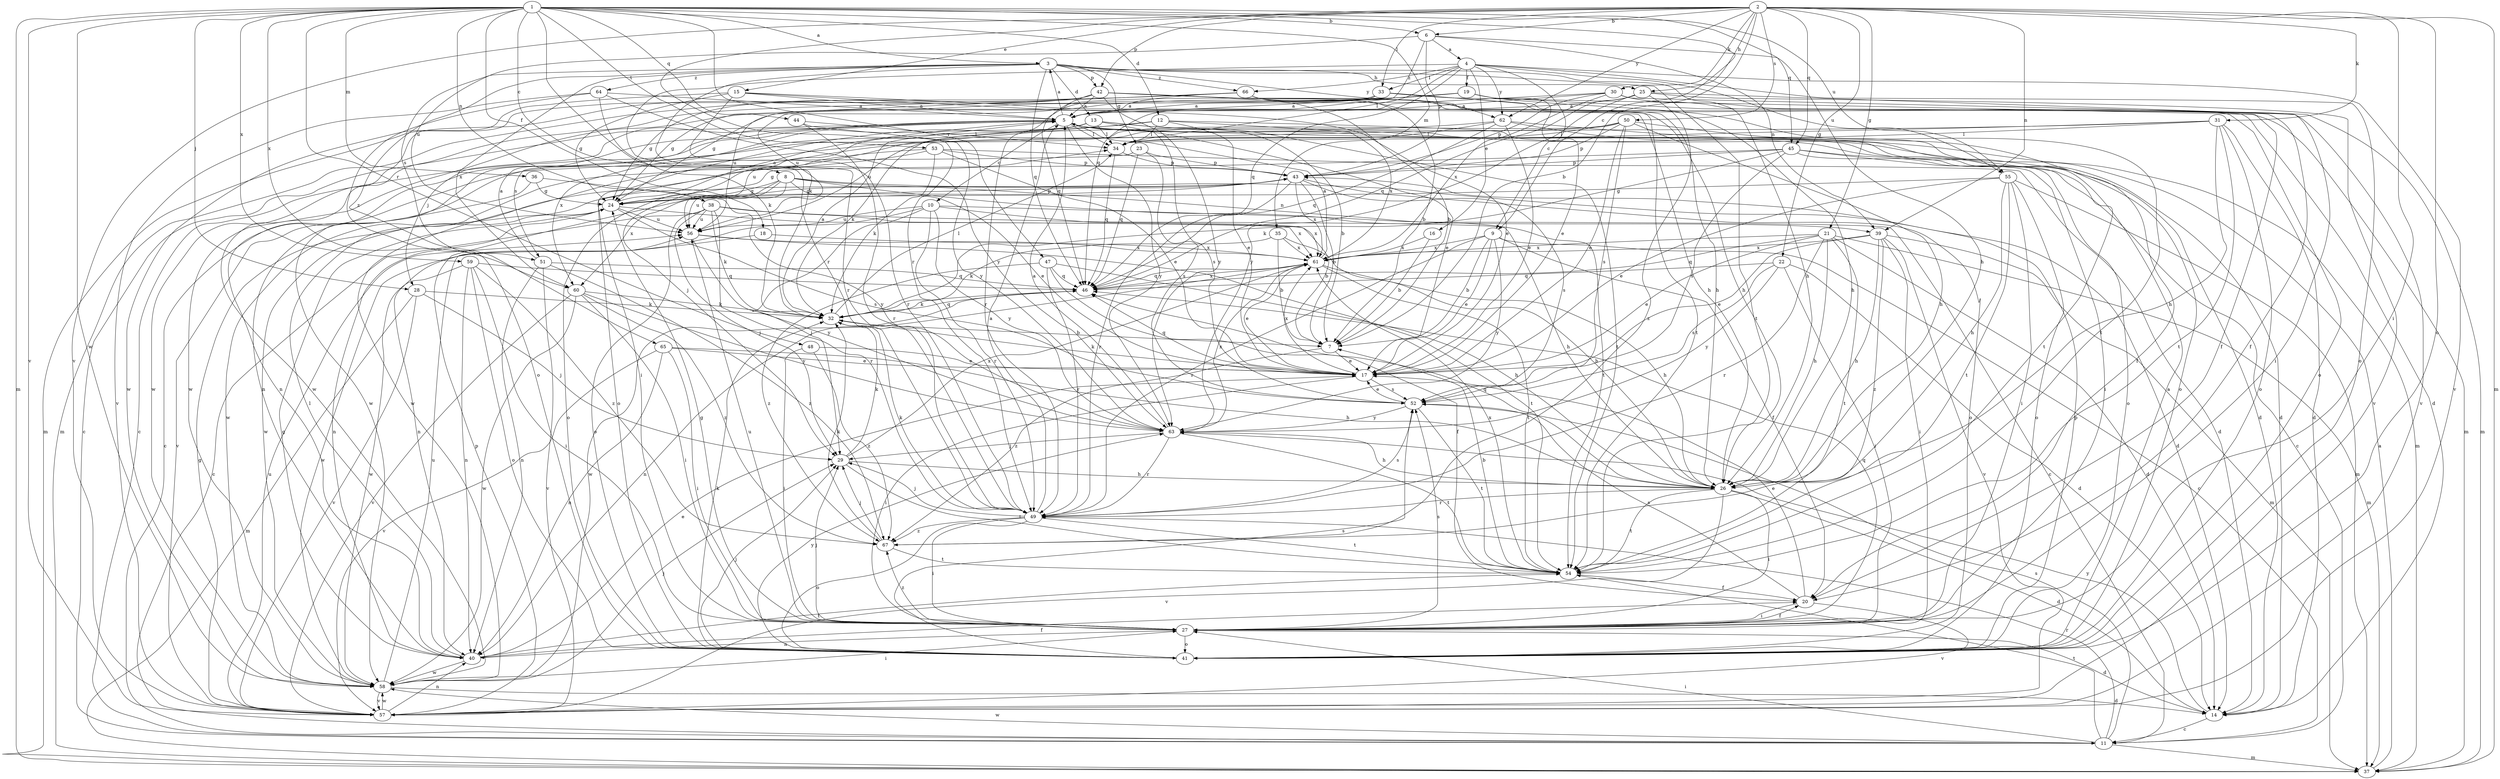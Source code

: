 strict digraph  {
	1 -> 3 [label=a];
	5 -> 3 [label=a];
	6 -> 4 [label=a];
	15 -> 5 [label=a];
	19 -> 5 [label=a];
	24 -> 5 [label=a];
	25 -> 5 [label=a];
	30 -> 5 [label=a];
	32 -> 5 [label=a];
	33 -> 5 [label=a];
	37 -> 5 [label=a];
	41 -> 5 [label=a];
	42 -> 5 [label=a];
	49 -> 5 [label=a];
	51 -> 5 [label=a];
	61 -> 5 [label=a];
	63 -> 5 [label=a];
	64 -> 5 [label=a];
	66 -> 5 [label=a];
	1 -> 6 [label=b];
	2 -> 6 [label=b];
	2 -> 7 [label=b];
	9 -> 7 [label=b];
	13 -> 7 [label=b];
	16 -> 7 [label=b];
	24 -> 7 [label=b];
	32 -> 7 [label=b];
	35 -> 7 [label=b];
	42 -> 7 [label=b];
	43 -> 7 [label=b];
	54 -> 7 [label=b];
	66 -> 7 [label=b];
	1 -> 8 [label=c];
	1 -> 9 [label=c];
	4 -> 9 [label=c];
	5 -> 10 [label=c];
	5 -> 11 [label=c];
	9 -> 11 [label=c];
	10 -> 11 [label=c];
	12 -> 11 [label=c];
	14 -> 11 [label=c];
	23 -> 11 [label=c];
	38 -> 11 [label=c];
	45 -> 11 [label=c];
	1 -> 12 [label=d];
	3 -> 13 [label=d];
	5 -> 14 [label=d];
	8 -> 14 [label=d];
	12 -> 14 [label=d];
	21 -> 14 [label=d];
	22 -> 14 [label=d];
	26 -> 14 [label=d];
	27 -> 14 [label=d];
	31 -> 14 [label=d];
	33 -> 14 [label=d];
	53 -> 14 [label=d];
	58 -> 14 [label=d];
	2 -> 15 [label=e];
	4 -> 16 [label=e];
	5 -> 17 [label=e];
	7 -> 17 [label=e];
	8 -> 17 [label=e];
	9 -> 17 [label=e];
	12 -> 17 [label=e];
	15 -> 17 [label=e];
	19 -> 17 [label=e];
	20 -> 17 [label=e];
	21 -> 17 [label=e];
	39 -> 17 [label=e];
	40 -> 17 [label=e];
	48 -> 17 [label=e];
	50 -> 17 [label=e];
	52 -> 17 [label=e];
	53 -> 17 [label=e];
	55 -> 17 [label=e];
	61 -> 17 [label=e];
	62 -> 17 [label=e];
	65 -> 17 [label=e];
	1 -> 18 [label=f];
	4 -> 19 [label=f];
	9 -> 20 [label=f];
	19 -> 20 [label=f];
	27 -> 20 [label=f];
	30 -> 20 [label=f];
	40 -> 20 [label=f];
	47 -> 20 [label=f];
	50 -> 20 [label=f];
	54 -> 20 [label=f];
	2 -> 21 [label=g];
	2 -> 22 [label=g];
	3 -> 23 [label=g];
	8 -> 24 [label=g];
	15 -> 24 [label=g];
	19 -> 24 [label=g];
	27 -> 24 [label=g];
	36 -> 24 [label=g];
	40 -> 24 [label=g];
	42 -> 24 [label=g];
	43 -> 24 [label=g];
	45 -> 24 [label=g];
	55 -> 24 [label=g];
	57 -> 24 [label=g];
	66 -> 24 [label=g];
	2 -> 25 [label=h];
	3 -> 25 [label=h];
	3 -> 26 [label=h];
	6 -> 26 [label=h];
	15 -> 26 [label=h];
	21 -> 26 [label=h];
	29 -> 26 [label=h];
	31 -> 26 [label=h];
	33 -> 26 [label=h];
	35 -> 26 [label=h];
	38 -> 26 [label=h];
	39 -> 26 [label=h];
	42 -> 26 [label=h];
	47 -> 26 [label=h];
	50 -> 26 [label=h];
	55 -> 26 [label=h];
	61 -> 26 [label=h];
	63 -> 26 [label=h];
	65 -> 26 [label=h];
	66 -> 26 [label=h];
	2 -> 27 [label=i];
	11 -> 27 [label=i];
	13 -> 27 [label=i];
	17 -> 27 [label=i];
	20 -> 27 [label=i];
	22 -> 27 [label=i];
	25 -> 27 [label=i];
	26 -> 27 [label=i];
	39 -> 27 [label=i];
	45 -> 27 [label=i];
	48 -> 27 [label=i];
	49 -> 27 [label=i];
	55 -> 27 [label=i];
	58 -> 27 [label=i];
	59 -> 27 [label=i];
	60 -> 27 [label=i];
	65 -> 27 [label=i];
	1 -> 28 [label=j];
	5 -> 28 [label=j];
	10 -> 29 [label=j];
	13 -> 29 [label=j];
	27 -> 29 [label=j];
	28 -> 29 [label=j];
	38 -> 29 [label=j];
	41 -> 29 [label=j];
	49 -> 29 [label=j];
	58 -> 29 [label=j];
	63 -> 29 [label=j];
	67 -> 29 [label=j];
	2 -> 30 [label=k];
	2 -> 31 [label=k];
	4 -> 32 [label=k];
	13 -> 32 [label=k];
	17 -> 32 [label=k];
	28 -> 32 [label=k];
	29 -> 32 [label=k];
	35 -> 32 [label=k];
	38 -> 32 [label=k];
	41 -> 32 [label=k];
	45 -> 32 [label=k];
	46 -> 32 [label=k];
	49 -> 32 [label=k];
	53 -> 32 [label=k];
	60 -> 32 [label=k];
	64 -> 32 [label=k];
	67 -> 32 [label=k];
	2 -> 33 [label=l];
	4 -> 33 [label=l];
	4 -> 34 [label=l];
	5 -> 34 [label=l];
	12 -> 34 [label=l];
	13 -> 34 [label=l];
	31 -> 34 [label=l];
	32 -> 34 [label=l];
	40 -> 34 [label=l];
	44 -> 34 [label=l];
	50 -> 34 [label=l];
	62 -> 34 [label=l];
	1 -> 35 [label=m];
	1 -> 36 [label=m];
	1 -> 37 [label=m];
	2 -> 37 [label=m];
	5 -> 37 [label=m];
	11 -> 37 [label=m];
	21 -> 37 [label=m];
	28 -> 37 [label=m];
	30 -> 37 [label=m];
	33 -> 37 [label=m];
	39 -> 37 [label=m];
	42 -> 37 [label=m];
	55 -> 37 [label=m];
	66 -> 37 [label=m];
	1 -> 38 [label=n];
	2 -> 39 [label=n];
	6 -> 39 [label=n];
	8 -> 39 [label=n];
	10 -> 40 [label=n];
	24 -> 40 [label=n];
	27 -> 40 [label=n];
	31 -> 40 [label=n];
	46 -> 40 [label=n];
	50 -> 40 [label=n];
	51 -> 40 [label=n];
	57 -> 40 [label=n];
	59 -> 40 [label=n];
	65 -> 40 [label=n];
	2 -> 41 [label=o];
	4 -> 41 [label=o];
	8 -> 41 [label=o];
	27 -> 41 [label=o];
	31 -> 41 [label=o];
	38 -> 41 [label=o];
	42 -> 41 [label=o];
	43 -> 41 [label=o];
	45 -> 41 [label=o];
	49 -> 41 [label=o];
	53 -> 41 [label=o];
	55 -> 41 [label=o];
	59 -> 41 [label=o];
	62 -> 41 [label=o];
	64 -> 41 [label=o];
	2 -> 42 [label=p];
	3 -> 42 [label=p];
	6 -> 43 [label=p];
	23 -> 43 [label=p];
	24 -> 43 [label=p];
	30 -> 43 [label=p];
	34 -> 43 [label=p];
	41 -> 43 [label=p];
	45 -> 43 [label=p];
	50 -> 43 [label=p];
	53 -> 43 [label=p];
	57 -> 43 [label=p];
	1 -> 44 [label=q];
	1 -> 45 [label=q];
	2 -> 45 [label=q];
	3 -> 46 [label=q];
	4 -> 46 [label=q];
	6 -> 46 [label=q];
	17 -> 46 [label=q];
	21 -> 46 [label=q];
	22 -> 46 [label=q];
	23 -> 46 [label=q];
	25 -> 46 [label=q];
	26 -> 46 [label=q];
	27 -> 46 [label=q];
	32 -> 46 [label=q];
	34 -> 46 [label=q];
	42 -> 46 [label=q];
	47 -> 46 [label=q];
	51 -> 46 [label=q];
	59 -> 46 [label=q];
	61 -> 46 [label=q];
	62 -> 46 [label=q];
	1 -> 47 [label=r];
	1 -> 48 [label=r];
	1 -> 49 [label=r];
	2 -> 49 [label=r];
	3 -> 49 [label=r];
	9 -> 49 [label=r];
	10 -> 49 [label=r];
	11 -> 49 [label=r];
	15 -> 49 [label=r];
	21 -> 49 [label=r];
	26 -> 49 [label=r];
	33 -> 49 [label=r];
	38 -> 49 [label=r];
	43 -> 49 [label=r];
	44 -> 49 [label=r];
	47 -> 49 [label=r];
	63 -> 49 [label=r];
	2 -> 50 [label=s];
	3 -> 51 [label=s];
	5 -> 51 [label=s];
	11 -> 52 [label=s];
	13 -> 52 [label=s];
	17 -> 52 [label=s];
	20 -> 52 [label=s];
	22 -> 52 [label=s];
	23 -> 52 [label=s];
	24 -> 52 [label=s];
	27 -> 52 [label=s];
	41 -> 52 [label=s];
	43 -> 52 [label=s];
	45 -> 52 [label=s];
	49 -> 52 [label=s];
	50 -> 52 [label=s];
	1 -> 53 [label=t];
	3 -> 54 [label=t];
	8 -> 54 [label=t];
	11 -> 54 [label=t];
	13 -> 54 [label=t];
	19 -> 54 [label=t];
	21 -> 54 [label=t];
	26 -> 54 [label=t];
	29 -> 54 [label=t];
	31 -> 54 [label=t];
	40 -> 54 [label=t];
	49 -> 54 [label=t];
	52 -> 54 [label=t];
	55 -> 54 [label=t];
	56 -> 54 [label=t];
	61 -> 54 [label=t];
	62 -> 54 [label=t];
	63 -> 54 [label=t];
	66 -> 54 [label=t];
	67 -> 54 [label=t];
	1 -> 55 [label=u];
	4 -> 55 [label=u];
	6 -> 56 [label=u];
	8 -> 56 [label=u];
	10 -> 56 [label=u];
	12 -> 56 [label=u];
	24 -> 56 [label=u];
	27 -> 56 [label=u];
	30 -> 56 [label=u];
	33 -> 56 [label=u];
	38 -> 56 [label=u];
	50 -> 56 [label=u];
	57 -> 56 [label=u];
	58 -> 56 [label=u];
	1 -> 57 [label=v];
	2 -> 57 [label=v];
	4 -> 57 [label=v];
	20 -> 57 [label=v];
	25 -> 57 [label=v];
	26 -> 57 [label=v];
	28 -> 57 [label=v];
	30 -> 57 [label=v];
	36 -> 57 [label=v];
	39 -> 57 [label=v];
	51 -> 57 [label=v];
	58 -> 57 [label=v];
	60 -> 57 [label=v];
	64 -> 57 [label=v];
	65 -> 57 [label=v];
	1 -> 58 [label=w];
	11 -> 58 [label=w];
	15 -> 58 [label=w];
	18 -> 58 [label=w];
	19 -> 58 [label=w];
	31 -> 58 [label=w];
	33 -> 58 [label=w];
	40 -> 58 [label=w];
	42 -> 58 [label=w];
	43 -> 58 [label=w];
	53 -> 58 [label=w];
	57 -> 58 [label=w];
	59 -> 58 [label=w];
	60 -> 58 [label=w];
	61 -> 58 [label=w];
	62 -> 58 [label=w];
	1 -> 59 [label=x];
	1 -> 60 [label=x];
	3 -> 60 [label=x];
	5 -> 60 [label=x];
	8 -> 60 [label=x];
	9 -> 61 [label=x];
	10 -> 61 [label=x];
	12 -> 61 [label=x];
	16 -> 61 [label=x];
	17 -> 61 [label=x];
	18 -> 61 [label=x];
	21 -> 61 [label=x];
	29 -> 61 [label=x];
	30 -> 61 [label=x];
	35 -> 61 [label=x];
	38 -> 61 [label=x];
	39 -> 61 [label=x];
	43 -> 61 [label=x];
	46 -> 61 [label=x];
	54 -> 61 [label=x];
	56 -> 61 [label=x];
	63 -> 61 [label=x];
	2 -> 62 [label=y];
	3 -> 62 [label=y];
	4 -> 62 [label=y];
	5 -> 63 [label=y];
	9 -> 63 [label=y];
	10 -> 63 [label=y];
	14 -> 63 [label=y];
	22 -> 63 [label=y];
	25 -> 63 [label=y];
	36 -> 63 [label=y];
	41 -> 63 [label=y];
	42 -> 63 [label=y];
	44 -> 63 [label=y];
	52 -> 63 [label=y];
	56 -> 63 [label=y];
	60 -> 63 [label=y];
	64 -> 63 [label=y];
	3 -> 64 [label=z];
	3 -> 65 [label=z];
	3 -> 66 [label=z];
	4 -> 66 [label=z];
	7 -> 67 [label=z];
	25 -> 67 [label=z];
	27 -> 67 [label=z];
	39 -> 67 [label=z];
	47 -> 67 [label=z];
	48 -> 67 [label=z];
	49 -> 67 [label=z];
	51 -> 67 [label=z];
	59 -> 67 [label=z];
	60 -> 67 [label=z];
}

